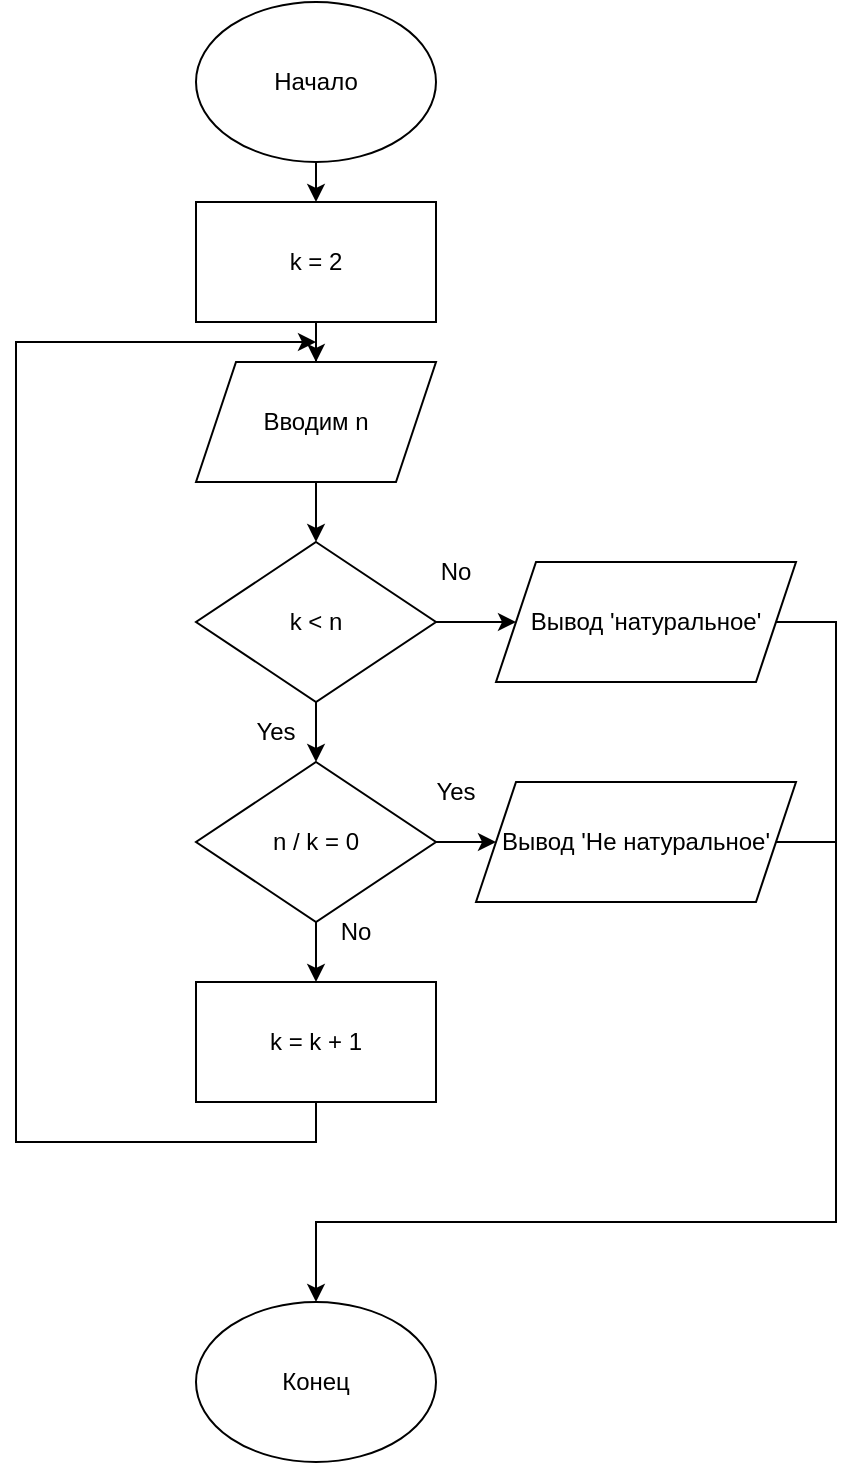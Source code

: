<mxfile version="20.4.0" type="device"><diagram id="-imRuRJOb-FqGLgW2bLL" name="Страница 1"><mxGraphModel dx="419" dy="713" grid="1" gridSize="10" guides="1" tooltips="1" connect="1" arrows="1" fold="1" page="1" pageScale="1" pageWidth="827" pageHeight="1169" math="0" shadow="0"><root><mxCell id="0"/><mxCell id="1" parent="0"/><mxCell id="pyeoZAsg5Hm2_4zKyoDR-10" style="edgeStyle=orthogonalEdgeStyle;rounded=0;orthogonalLoop=1;jettySize=auto;html=1;exitX=0.5;exitY=1;exitDx=0;exitDy=0;entryX=0.5;entryY=0;entryDx=0;entryDy=0;" edge="1" parent="1" source="pyeoZAsg5Hm2_4zKyoDR-1" target="pyeoZAsg5Hm2_4zKyoDR-2"><mxGeometry relative="1" as="geometry"/></mxCell><mxCell id="pyeoZAsg5Hm2_4zKyoDR-1" value="Начало" style="ellipse;whiteSpace=wrap;html=1;" vertex="1" parent="1"><mxGeometry x="240" width="120" height="80" as="geometry"/></mxCell><mxCell id="pyeoZAsg5Hm2_4zKyoDR-11" style="edgeStyle=orthogonalEdgeStyle;rounded=0;orthogonalLoop=1;jettySize=auto;html=1;exitX=0.5;exitY=1;exitDx=0;exitDy=0;" edge="1" parent="1" source="pyeoZAsg5Hm2_4zKyoDR-2" target="pyeoZAsg5Hm2_4zKyoDR-8"><mxGeometry relative="1" as="geometry"/></mxCell><mxCell id="pyeoZAsg5Hm2_4zKyoDR-2" value="k = 2" style="rounded=0;whiteSpace=wrap;html=1;" vertex="1" parent="1"><mxGeometry x="240" y="100" width="120" height="60" as="geometry"/></mxCell><mxCell id="pyeoZAsg5Hm2_4zKyoDR-13" style="edgeStyle=orthogonalEdgeStyle;rounded=0;orthogonalLoop=1;jettySize=auto;html=1;exitX=0.5;exitY=1;exitDx=0;exitDy=0;entryX=0.5;entryY=0;entryDx=0;entryDy=0;" edge="1" parent="1" source="pyeoZAsg5Hm2_4zKyoDR-7" target="pyeoZAsg5Hm2_4zKyoDR-9"><mxGeometry relative="1" as="geometry"/></mxCell><mxCell id="pyeoZAsg5Hm2_4zKyoDR-19" style="edgeStyle=orthogonalEdgeStyle;rounded=0;orthogonalLoop=1;jettySize=auto;html=1;exitX=1;exitY=0.5;exitDx=0;exitDy=0;entryX=0;entryY=0.5;entryDx=0;entryDy=0;" edge="1" parent="1" source="pyeoZAsg5Hm2_4zKyoDR-7" target="pyeoZAsg5Hm2_4zKyoDR-28"><mxGeometry relative="1" as="geometry"><mxPoint x="390" y="310" as="targetPoint"/></mxGeometry></mxCell><mxCell id="pyeoZAsg5Hm2_4zKyoDR-7" value="k &amp;lt; n" style="rhombus;whiteSpace=wrap;html=1;" vertex="1" parent="1"><mxGeometry x="240" y="270" width="120" height="80" as="geometry"/></mxCell><mxCell id="pyeoZAsg5Hm2_4zKyoDR-12" style="edgeStyle=orthogonalEdgeStyle;rounded=0;orthogonalLoop=1;jettySize=auto;html=1;exitX=0.5;exitY=1;exitDx=0;exitDy=0;entryX=0.5;entryY=0;entryDx=0;entryDy=0;" edge="1" parent="1" source="pyeoZAsg5Hm2_4zKyoDR-8" target="pyeoZAsg5Hm2_4zKyoDR-7"><mxGeometry relative="1" as="geometry"/></mxCell><mxCell id="pyeoZAsg5Hm2_4zKyoDR-8" value="Вводим n" style="shape=parallelogram;perimeter=parallelogramPerimeter;whiteSpace=wrap;html=1;fixedSize=1;" vertex="1" parent="1"><mxGeometry x="240" y="180" width="120" height="60" as="geometry"/></mxCell><mxCell id="pyeoZAsg5Hm2_4zKyoDR-15" style="edgeStyle=orthogonalEdgeStyle;rounded=0;orthogonalLoop=1;jettySize=auto;html=1;exitX=0.5;exitY=1;exitDx=0;exitDy=0;entryX=0.5;entryY=0;entryDx=0;entryDy=0;" edge="1" parent="1" source="pyeoZAsg5Hm2_4zKyoDR-9" target="pyeoZAsg5Hm2_4zKyoDR-14"><mxGeometry relative="1" as="geometry"/></mxCell><mxCell id="pyeoZAsg5Hm2_4zKyoDR-20" style="edgeStyle=orthogonalEdgeStyle;rounded=0;orthogonalLoop=1;jettySize=auto;html=1;exitX=1;exitY=0.5;exitDx=0;exitDy=0;entryX=0;entryY=0.5;entryDx=0;entryDy=0;" edge="1" parent="1" source="pyeoZAsg5Hm2_4zKyoDR-9" target="pyeoZAsg5Hm2_4zKyoDR-29"><mxGeometry relative="1" as="geometry"><mxPoint x="390" y="420" as="targetPoint"/></mxGeometry></mxCell><mxCell id="pyeoZAsg5Hm2_4zKyoDR-9" value="n / k = 0" style="rhombus;whiteSpace=wrap;html=1;" vertex="1" parent="1"><mxGeometry x="240" y="380" width="120" height="80" as="geometry"/></mxCell><mxCell id="pyeoZAsg5Hm2_4zKyoDR-16" style="edgeStyle=orthogonalEdgeStyle;rounded=0;orthogonalLoop=1;jettySize=auto;html=1;exitX=0.5;exitY=1;exitDx=0;exitDy=0;" edge="1" parent="1" source="pyeoZAsg5Hm2_4zKyoDR-14"><mxGeometry relative="1" as="geometry"><mxPoint x="300" y="170" as="targetPoint"/><Array as="points"><mxPoint x="300" y="570"/><mxPoint x="150" y="570"/><mxPoint x="150" y="170"/></Array></mxGeometry></mxCell><mxCell id="pyeoZAsg5Hm2_4zKyoDR-14" value="k = k + 1" style="rounded=0;whiteSpace=wrap;html=1;" vertex="1" parent="1"><mxGeometry x="240" y="490" width="120" height="60" as="geometry"/></mxCell><mxCell id="pyeoZAsg5Hm2_4zKyoDR-26" style="edgeStyle=orthogonalEdgeStyle;rounded=0;orthogonalLoop=1;jettySize=auto;html=1;exitX=1;exitY=0.5;exitDx=0;exitDy=0;entryX=0.5;entryY=0;entryDx=0;entryDy=0;" edge="1" parent="1" source="pyeoZAsg5Hm2_4zKyoDR-29" target="pyeoZAsg5Hm2_4zKyoDR-25"><mxGeometry relative="1" as="geometry"><mxPoint x="534" y="420" as="sourcePoint"/><Array as="points"><mxPoint x="560" y="420"/><mxPoint x="560" y="610"/><mxPoint x="300" y="610"/></Array></mxGeometry></mxCell><mxCell id="pyeoZAsg5Hm2_4zKyoDR-21" value="No" style="text;html=1;strokeColor=none;fillColor=none;align=center;verticalAlign=middle;whiteSpace=wrap;rounded=0;" vertex="1" parent="1"><mxGeometry x="340" y="270" width="60" height="30" as="geometry"/></mxCell><mxCell id="pyeoZAsg5Hm2_4zKyoDR-22" value="Yes" style="text;html=1;strokeColor=none;fillColor=none;align=center;verticalAlign=middle;whiteSpace=wrap;rounded=0;" vertex="1" parent="1"><mxGeometry x="340" y="380" width="60" height="30" as="geometry"/></mxCell><mxCell id="pyeoZAsg5Hm2_4zKyoDR-23" value="Yes" style="text;html=1;strokeColor=none;fillColor=none;align=center;verticalAlign=middle;whiteSpace=wrap;rounded=0;" vertex="1" parent="1"><mxGeometry x="250" y="350" width="60" height="30" as="geometry"/></mxCell><mxCell id="pyeoZAsg5Hm2_4zKyoDR-24" value="No" style="text;html=1;strokeColor=none;fillColor=none;align=center;verticalAlign=middle;whiteSpace=wrap;rounded=0;" vertex="1" parent="1"><mxGeometry x="290" y="450" width="60" height="30" as="geometry"/></mxCell><mxCell id="pyeoZAsg5Hm2_4zKyoDR-25" value="Конец" style="ellipse;whiteSpace=wrap;html=1;" vertex="1" parent="1"><mxGeometry x="240" y="650" width="120" height="80" as="geometry"/></mxCell><mxCell id="pyeoZAsg5Hm2_4zKyoDR-27" value="" style="endArrow=none;html=1;rounded=0;exitX=1;exitY=0.5;exitDx=0;exitDy=0;" edge="1" parent="1" source="pyeoZAsg5Hm2_4zKyoDR-28"><mxGeometry width="50" height="50" relative="1" as="geometry"><mxPoint x="534" y="310" as="sourcePoint"/><mxPoint x="560" y="420" as="targetPoint"/><Array as="points"><mxPoint x="560" y="310"/></Array></mxGeometry></mxCell><mxCell id="pyeoZAsg5Hm2_4zKyoDR-28" value="Вывод 'натуральное'" style="shape=parallelogram;perimeter=parallelogramPerimeter;whiteSpace=wrap;html=1;fixedSize=1;" vertex="1" parent="1"><mxGeometry x="390" y="280" width="150" height="60" as="geometry"/></mxCell><mxCell id="pyeoZAsg5Hm2_4zKyoDR-29" value="Вывод 'Не натуральное'" style="shape=parallelogram;perimeter=parallelogramPerimeter;whiteSpace=wrap;html=1;fixedSize=1;" vertex="1" parent="1"><mxGeometry x="380" y="390" width="160" height="60" as="geometry"/></mxCell></root></mxGraphModel></diagram></mxfile>